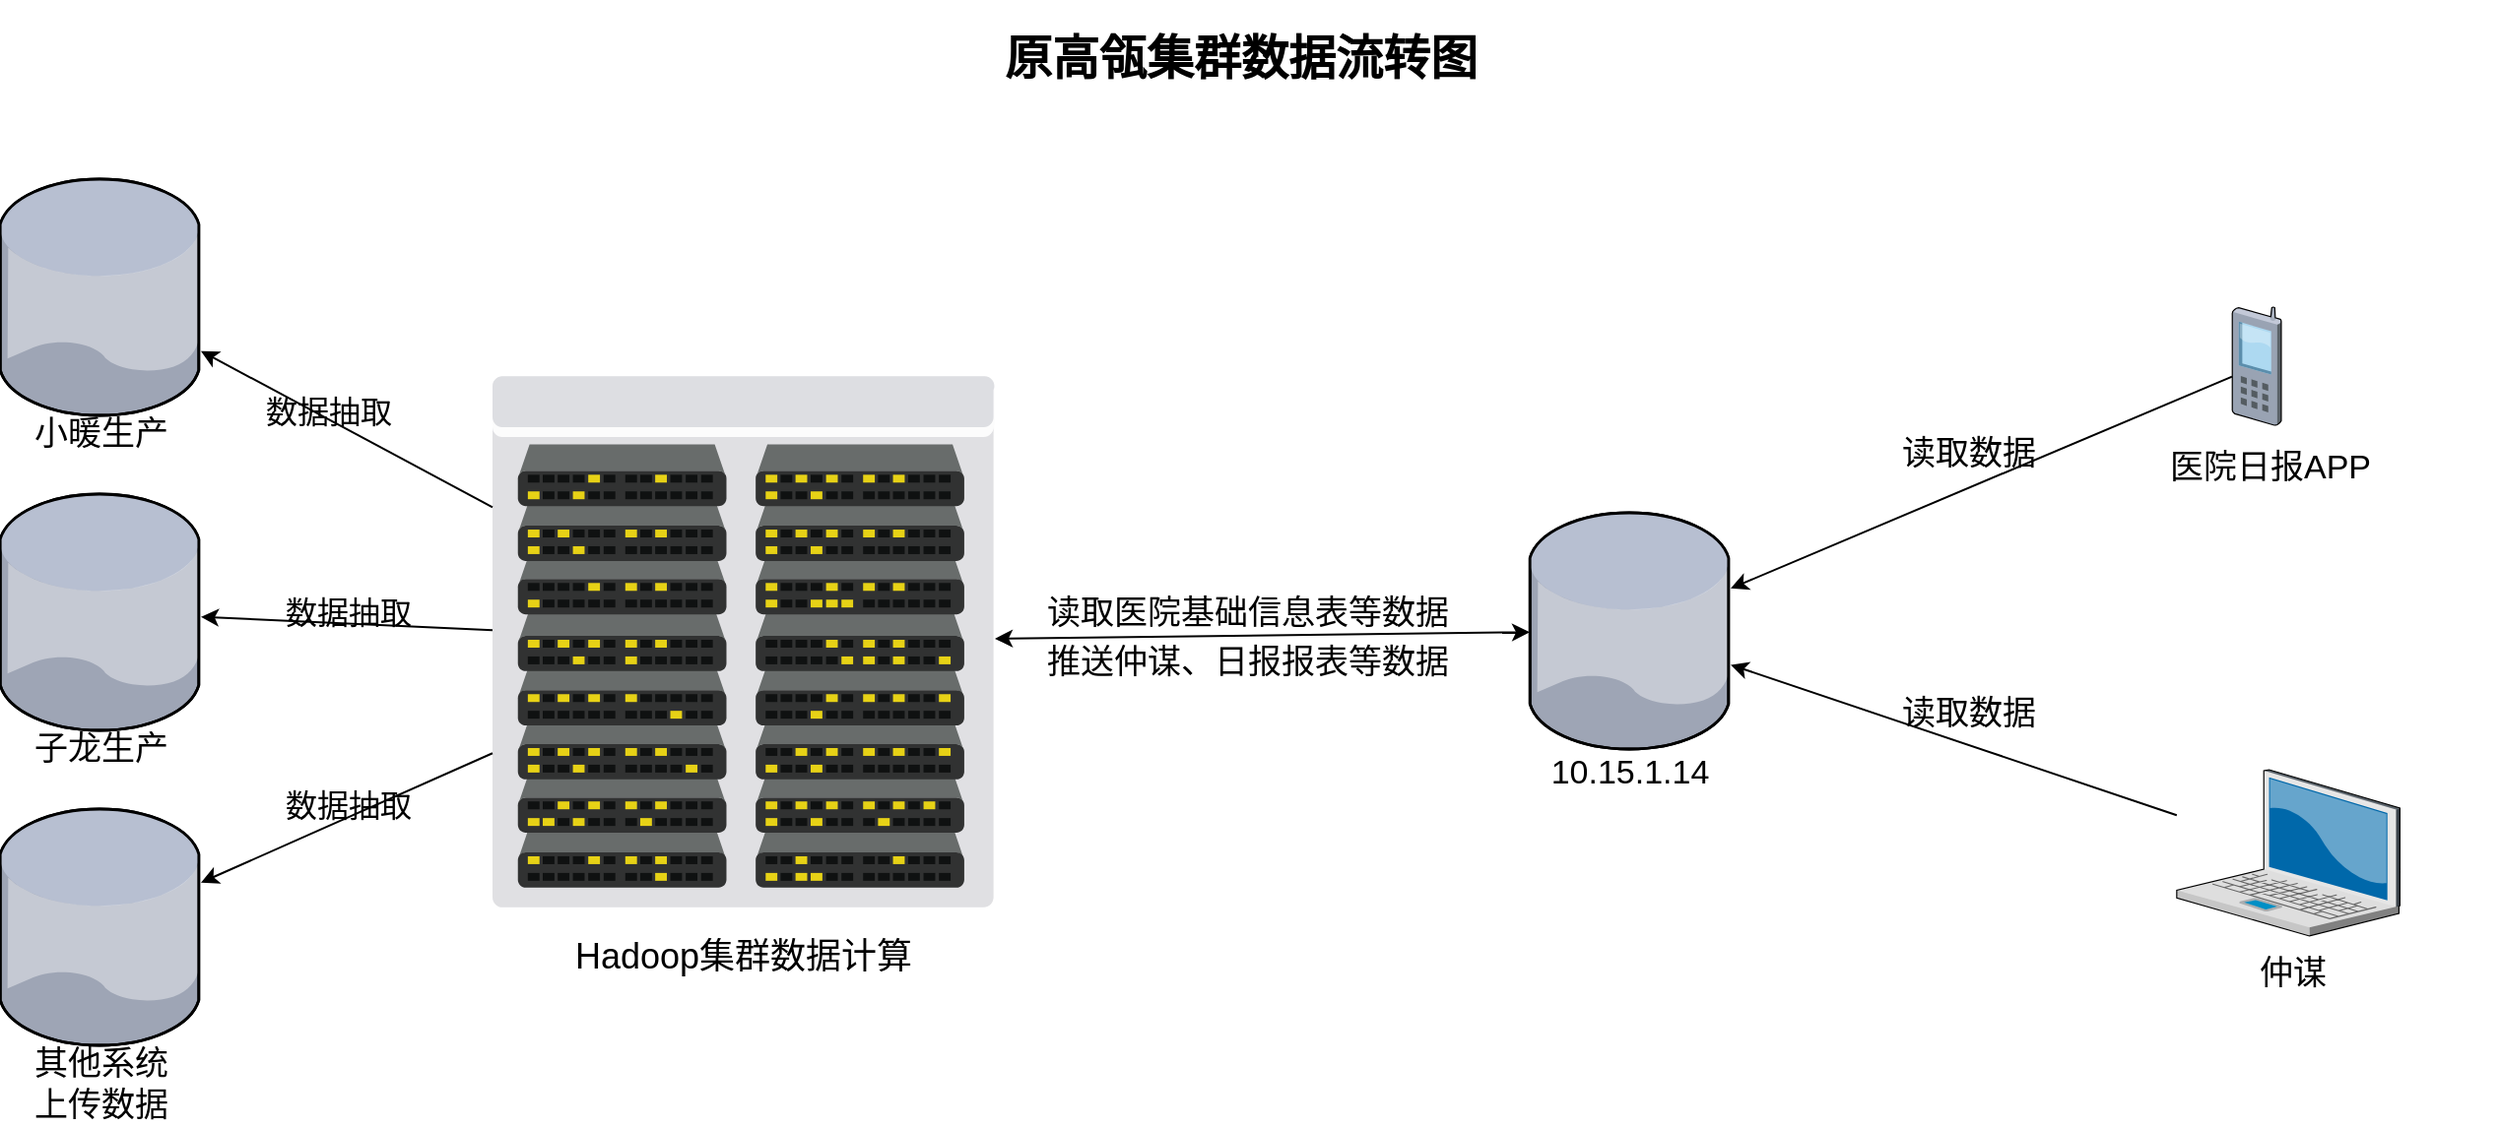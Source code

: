 <mxfile pages="1" version="11.2.1" type="github"><diagram id="EJliqWYQBOQ4nUpxicpH" name="第 1 页"><mxGraphModel dx="1491" dy="825" grid="0" gridSize="10" guides="1" tooltips="1" connect="1" arrows="1" fold="1" page="0" pageScale="1" pageWidth="827" pageHeight="1169" math="0" shadow="0"><root><mxCell id="0"/><mxCell id="1" parent="0"/><mxCell id="nG8rWDMtTfcE_UEr5_j_-3" value="" style="verticalLabelPosition=bottom;aspect=fixed;html=1;verticalAlign=top;strokeColor=none;align=center;outlineConnect=0;shape=mxgraph.citrix.database;" parent="1" vertex="1"><mxGeometry x="60" y="170" width="102" height="120" as="geometry"/></mxCell><mxCell id="nG8rWDMtTfcE_UEr5_j_-4" value="" style="verticalLabelPosition=bottom;aspect=fixed;html=1;verticalAlign=top;strokeColor=none;align=center;outlineConnect=0;shape=mxgraph.citrix.datacenter;" parent="1" vertex="1"><mxGeometry x="310" y="270" width="255" height="270" as="geometry"/></mxCell><mxCell id="nG8rWDMtTfcE_UEr5_j_-5" value="" style="verticalLabelPosition=bottom;aspect=fixed;html=1;verticalAlign=top;strokeColor=none;align=center;outlineConnect=0;shape=mxgraph.citrix.database;" parent="1" vertex="1"><mxGeometry x="60" y="330" width="102" height="120" as="geometry"/></mxCell><mxCell id="nG8rWDMtTfcE_UEr5_j_-6" value="" style="verticalLabelPosition=bottom;aspect=fixed;html=1;verticalAlign=top;strokeColor=none;align=center;outlineConnect=0;shape=mxgraph.citrix.database;" parent="1" vertex="1"><mxGeometry x="60" y="490" width="102" height="120" as="geometry"/></mxCell><mxCell id="nG8rWDMtTfcE_UEr5_j_-7" value="&lt;font style=&quot;font-size: 17px&quot;&gt;小暖生产&lt;/font&gt;" style="text;html=1;strokeColor=none;fillColor=none;align=center;verticalAlign=middle;whiteSpace=wrap;rounded=0;" parent="1" vertex="1"><mxGeometry x="71.5" y="290" width="79" height="20" as="geometry"/></mxCell><mxCell id="nG8rWDMtTfcE_UEr5_j_-8" value="&lt;font style=&quot;font-size: 17px&quot;&gt;子龙生产&lt;/font&gt;" style="text;html=1;strokeColor=none;fillColor=none;align=center;verticalAlign=middle;whiteSpace=wrap;rounded=0;" parent="1" vertex="1"><mxGeometry x="71.5" y="450" width="79" height="20" as="geometry"/></mxCell><mxCell id="nG8rWDMtTfcE_UEr5_j_-9" value="&lt;font style=&quot;font-size: 17px&quot;&gt;其他系统上传数据&lt;/font&gt;" style="text;html=1;strokeColor=none;fillColor=none;align=center;verticalAlign=middle;whiteSpace=wrap;rounded=0;" parent="1" vertex="1"><mxGeometry x="71.5" y="620" width="79" height="20" as="geometry"/></mxCell><mxCell id="nG8rWDMtTfcE_UEr5_j_-11" value="&lt;font style=&quot;font-size: 18px&quot;&gt;Hadoop集群数据计算&lt;/font&gt;" style="text;html=1;strokeColor=none;fillColor=none;align=center;verticalAlign=middle;whiteSpace=wrap;rounded=0;" parent="1" vertex="1"><mxGeometry x="339" y="557" width="197" height="16" as="geometry"/></mxCell><mxCell id="nG8rWDMtTfcE_UEr5_j_-19" value="" style="verticalLabelPosition=bottom;aspect=fixed;html=1;verticalAlign=top;strokeColor=none;align=center;outlineConnect=0;shape=mxgraph.citrix.database;fillColor=#ffffff;gradientColor=none;" parent="1" vertex="1"><mxGeometry x="836.5" y="339.5" width="102" height="120" as="geometry"/></mxCell><mxCell id="nG8rWDMtTfcE_UEr5_j_-20" value="&lt;font style=&quot;font-size: 17px&quot;&gt;10.15.1.14&lt;/font&gt;" style="text;html=1;strokeColor=none;fillColor=#ffffff;align=center;verticalAlign=middle;whiteSpace=wrap;rounded=0;gradientColor=none;" parent="1" vertex="1"><mxGeometry x="848" y="461.5" width="79" height="20" as="geometry"/></mxCell><mxCell id="nG8rWDMtTfcE_UEr5_j_-21" value="" style="endArrow=classic;html=1;" parent="1" source="nG8rWDMtTfcE_UEr5_j_-4" target="nG8rWDMtTfcE_UEr5_j_-3" edge="1"><mxGeometry width="50" height="50" relative="1" as="geometry"><mxPoint x="285" y="723" as="sourcePoint"/><mxPoint x="335" y="673" as="targetPoint"/></mxGeometry></mxCell><mxCell id="nG8rWDMtTfcE_UEr5_j_-22" value="" style="endArrow=classic;html=1;" parent="1" source="nG8rWDMtTfcE_UEr5_j_-4" target="nG8rWDMtTfcE_UEr5_j_-5" edge="1"><mxGeometry width="50" height="50" relative="1" as="geometry"><mxPoint x="349" y="712" as="sourcePoint"/><mxPoint x="399" y="662" as="targetPoint"/></mxGeometry></mxCell><mxCell id="nG8rWDMtTfcE_UEr5_j_-23" value="" style="endArrow=classic;html=1;" parent="1" source="nG8rWDMtTfcE_UEr5_j_-4" target="nG8rWDMtTfcE_UEr5_j_-6" edge="1"><mxGeometry width="50" height="50" relative="1" as="geometry"><mxPoint x="279" y="702" as="sourcePoint"/><mxPoint x="329" y="652" as="targetPoint"/></mxGeometry></mxCell><mxCell id="nG8rWDMtTfcE_UEr5_j_-24" value="&lt;font style=&quot;font-size: 16px&quot;&gt;数据抽取&lt;/font&gt;" style="text;html=1;strokeColor=none;fillColor=none;align=center;verticalAlign=middle;whiteSpace=wrap;rounded=0;" parent="1" vertex="1"><mxGeometry x="187" y="270" width="80" height="35" as="geometry"/></mxCell><mxCell id="nG8rWDMtTfcE_UEr5_j_-25" value="&lt;font style=&quot;font-size: 16px&quot;&gt;数据抽取&lt;/font&gt;" style="text;html=1;strokeColor=none;fillColor=none;align=center;verticalAlign=middle;whiteSpace=wrap;rounded=0;" parent="1" vertex="1"><mxGeometry x="197" y="372" width="80" height="35" as="geometry"/></mxCell><mxCell id="nG8rWDMtTfcE_UEr5_j_-26" value="&lt;font style=&quot;font-size: 16px&quot;&gt;数据抽取&lt;/font&gt;" style="text;html=1;strokeColor=none;fillColor=none;align=center;verticalAlign=middle;whiteSpace=wrap;rounded=0;" parent="1" vertex="1"><mxGeometry x="197" y="470" width="80" height="35" as="geometry"/></mxCell><mxCell id="nG8rWDMtTfcE_UEr5_j_-29" value="&lt;font style=&quot;font-size: 17px&quot;&gt;读取医院基础信息表等数据&lt;/font&gt;" style="text;html=1;strokeColor=none;fillColor=none;align=center;verticalAlign=middle;whiteSpace=wrap;rounded=0;" parent="1" vertex="1"><mxGeometry x="587" y="382" width="213" height="17" as="geometry"/></mxCell><mxCell id="nG8rWDMtTfcE_UEr5_j_-31" value="" style="endArrow=classic;startArrow=classic;html=1;" parent="1" source="nG8rWDMtTfcE_UEr5_j_-4" target="nG8rWDMtTfcE_UEr5_j_-19" edge="1"><mxGeometry width="50" height="50" relative="1" as="geometry"><mxPoint x="696" y="568" as="sourcePoint"/><mxPoint x="746" y="518" as="targetPoint"/></mxGeometry></mxCell><mxCell id="nG8rWDMtTfcE_UEr5_j_-33" value="&lt;font style=&quot;font-size: 17px&quot;&gt;推送仲谋、日报报表等数据&lt;/font&gt;" style="text;html=1;strokeColor=none;fillColor=none;align=center;verticalAlign=middle;whiteSpace=wrap;rounded=0;" parent="1" vertex="1"><mxGeometry x="587" y="407" width="213" height="17" as="geometry"/></mxCell><mxCell id="nG8rWDMtTfcE_UEr5_j_-35" value="&lt;h1&gt;原高瓴集群数据流转图&lt;/h1&gt;" style="text;html=1;strokeColor=none;fillColor=none;spacing=5;spacingTop=-20;whiteSpace=wrap;overflow=hidden;rounded=0;" parent="1" vertex="1"><mxGeometry x="565" y="89" width="267" height="40" as="geometry"/></mxCell><mxCell id="nG8rWDMtTfcE_UEr5_j_-41" value="" style="group" parent="1" vertex="1" connectable="0"><mxGeometry x="1106" y="235" width="213" height="90" as="geometry"/></mxCell><mxCell id="nG8rWDMtTfcE_UEr5_j_-36" value="" style="verticalLabelPosition=bottom;aspect=fixed;html=1;verticalAlign=top;strokeColor=none;align=center;outlineConnect=0;shape=mxgraph.citrix.cell_phone;fillColor=#ffffff;gradientColor=none;" parent="nG8rWDMtTfcE_UEr5_j_-41" vertex="1"><mxGeometry x="87" width="25" height="60" as="geometry"/></mxCell><mxCell id="nG8rWDMtTfcE_UEr5_j_-38" value="&lt;font style=&quot;font-size: 17px&quot;&gt;医院日报APP&lt;/font&gt;" style="text;html=1;strokeColor=none;fillColor=none;align=center;verticalAlign=middle;whiteSpace=wrap;rounded=0;" parent="nG8rWDMtTfcE_UEr5_j_-41" vertex="1"><mxGeometry y="73" width="213" height="17" as="geometry"/></mxCell><mxCell id="nG8rWDMtTfcE_UEr5_j_-43" value="" style="group" parent="1" vertex="1" connectable="0"><mxGeometry x="1120" y="470" width="208" height="112" as="geometry"/></mxCell><mxCell id="nG8rWDMtTfcE_UEr5_j_-37" value="" style="verticalLabelPosition=bottom;aspect=fixed;html=1;verticalAlign=top;strokeColor=none;align=center;outlineConnect=0;shape=mxgraph.citrix.laptop_2;fillColor=#ffffff;gradientColor=none;" parent="nG8rWDMtTfcE_UEr5_j_-43" vertex="1"><mxGeometry x="44.92" width="113.277" height="84.469" as="geometry"/></mxCell><mxCell id="nG8rWDMtTfcE_UEr5_j_-39" value="&lt;font style=&quot;font-size: 17px&quot;&gt;仲谋&lt;/font&gt;" style="text;html=1;strokeColor=none;fillColor=none;align=center;verticalAlign=middle;whiteSpace=wrap;rounded=0;" parent="nG8rWDMtTfcE_UEr5_j_-43" vertex="1"><mxGeometry y="95.225" width="208" height="16.775" as="geometry"/></mxCell><mxCell id="nG8rWDMtTfcE_UEr5_j_-44" value="" style="endArrow=classic;html=1;" parent="1" source="nG8rWDMtTfcE_UEr5_j_-36" target="nG8rWDMtTfcE_UEr5_j_-19" edge="1"><mxGeometry width="50" height="50" relative="1" as="geometry"><mxPoint x="870" y="628" as="sourcePoint"/><mxPoint x="920" y="578" as="targetPoint"/></mxGeometry></mxCell><mxCell id="nG8rWDMtTfcE_UEr5_j_-45" value="" style="endArrow=classic;html=1;" parent="1" source="nG8rWDMtTfcE_UEr5_j_-37" target="nG8rWDMtTfcE_UEr5_j_-19" edge="1"><mxGeometry width="50" height="50" relative="1" as="geometry"><mxPoint x="982" y="635" as="sourcePoint"/><mxPoint x="1032" y="585" as="targetPoint"/></mxGeometry></mxCell><mxCell id="nG8rWDMtTfcE_UEr5_j_-46" value="&lt;span style=&quot;font-size: 17px&quot;&gt;读取数据&lt;/span&gt;" style="text;html=1;strokeColor=none;fillColor=none;align=center;verticalAlign=middle;whiteSpace=wrap;rounded=0;" parent="1" vertex="1"><mxGeometry x="1013" y="301.5" width="93" height="17" as="geometry"/></mxCell><mxCell id="nG8rWDMtTfcE_UEr5_j_-48" value="&lt;span style=&quot;font-size: 17px&quot;&gt;读取数据&lt;/span&gt;" style="text;html=1;strokeColor=none;fillColor=none;align=center;verticalAlign=middle;whiteSpace=wrap;rounded=0;" parent="1" vertex="1"><mxGeometry x="1013" y="433" width="93" height="17" as="geometry"/></mxCell></root></mxGraphModel></diagram></mxfile>
